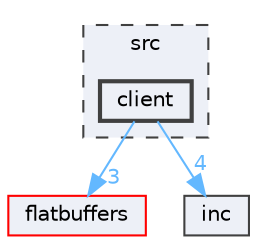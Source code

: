 digraph "src/client"
{
 // LATEX_PDF_SIZE
  bgcolor="transparent";
  edge [fontname=Helvetica,fontsize=10,labelfontname=Helvetica,labelfontsize=10];
  node [fontname=Helvetica,fontsize=10,shape=box,height=0.2,width=0.4];
  compound=true
  subgraph clusterdir_68267d1309a1af8e8297ef4c3efbcdba {
    graph [ bgcolor="#edf0f7", pencolor="grey25", label="src", fontname=Helvetica,fontsize=10 style="filled,dashed", URL="dir_68267d1309a1af8e8297ef4c3efbcdba.html",tooltip=""]
  dir_6908ff505388a07996d238c763adbdab [label="client", fillcolor="#edf0f7", color="grey25", style="filled,bold", URL="dir_6908ff505388a07996d238c763adbdab.html",tooltip=""];
  }
  dir_aab3332a77760f74556dcb4aee61b405 [label="flatbuffers", fillcolor="#edf0f7", color="red", style="filled", URL="dir_aab3332a77760f74556dcb4aee61b405.html",tooltip=""];
  dir_bfccd401955b95cf8c75461437045ac0 [label="inc", fillcolor="#edf0f7", color="grey25", style="filled", URL="dir_bfccd401955b95cf8c75461437045ac0.html",tooltip=""];
  dir_6908ff505388a07996d238c763adbdab->dir_aab3332a77760f74556dcb4aee61b405 [headlabel="3", labeldistance=1.5 headhref="dir_000014_000058.html" href="dir_000014_000058.html" color="steelblue1" fontcolor="steelblue1"];
  dir_6908ff505388a07996d238c763adbdab->dir_bfccd401955b95cf8c75461437045ac0 [headlabel="4", labeldistance=1.5 headhref="dir_000014_000115.html" href="dir_000014_000115.html" color="steelblue1" fontcolor="steelblue1"];
}
